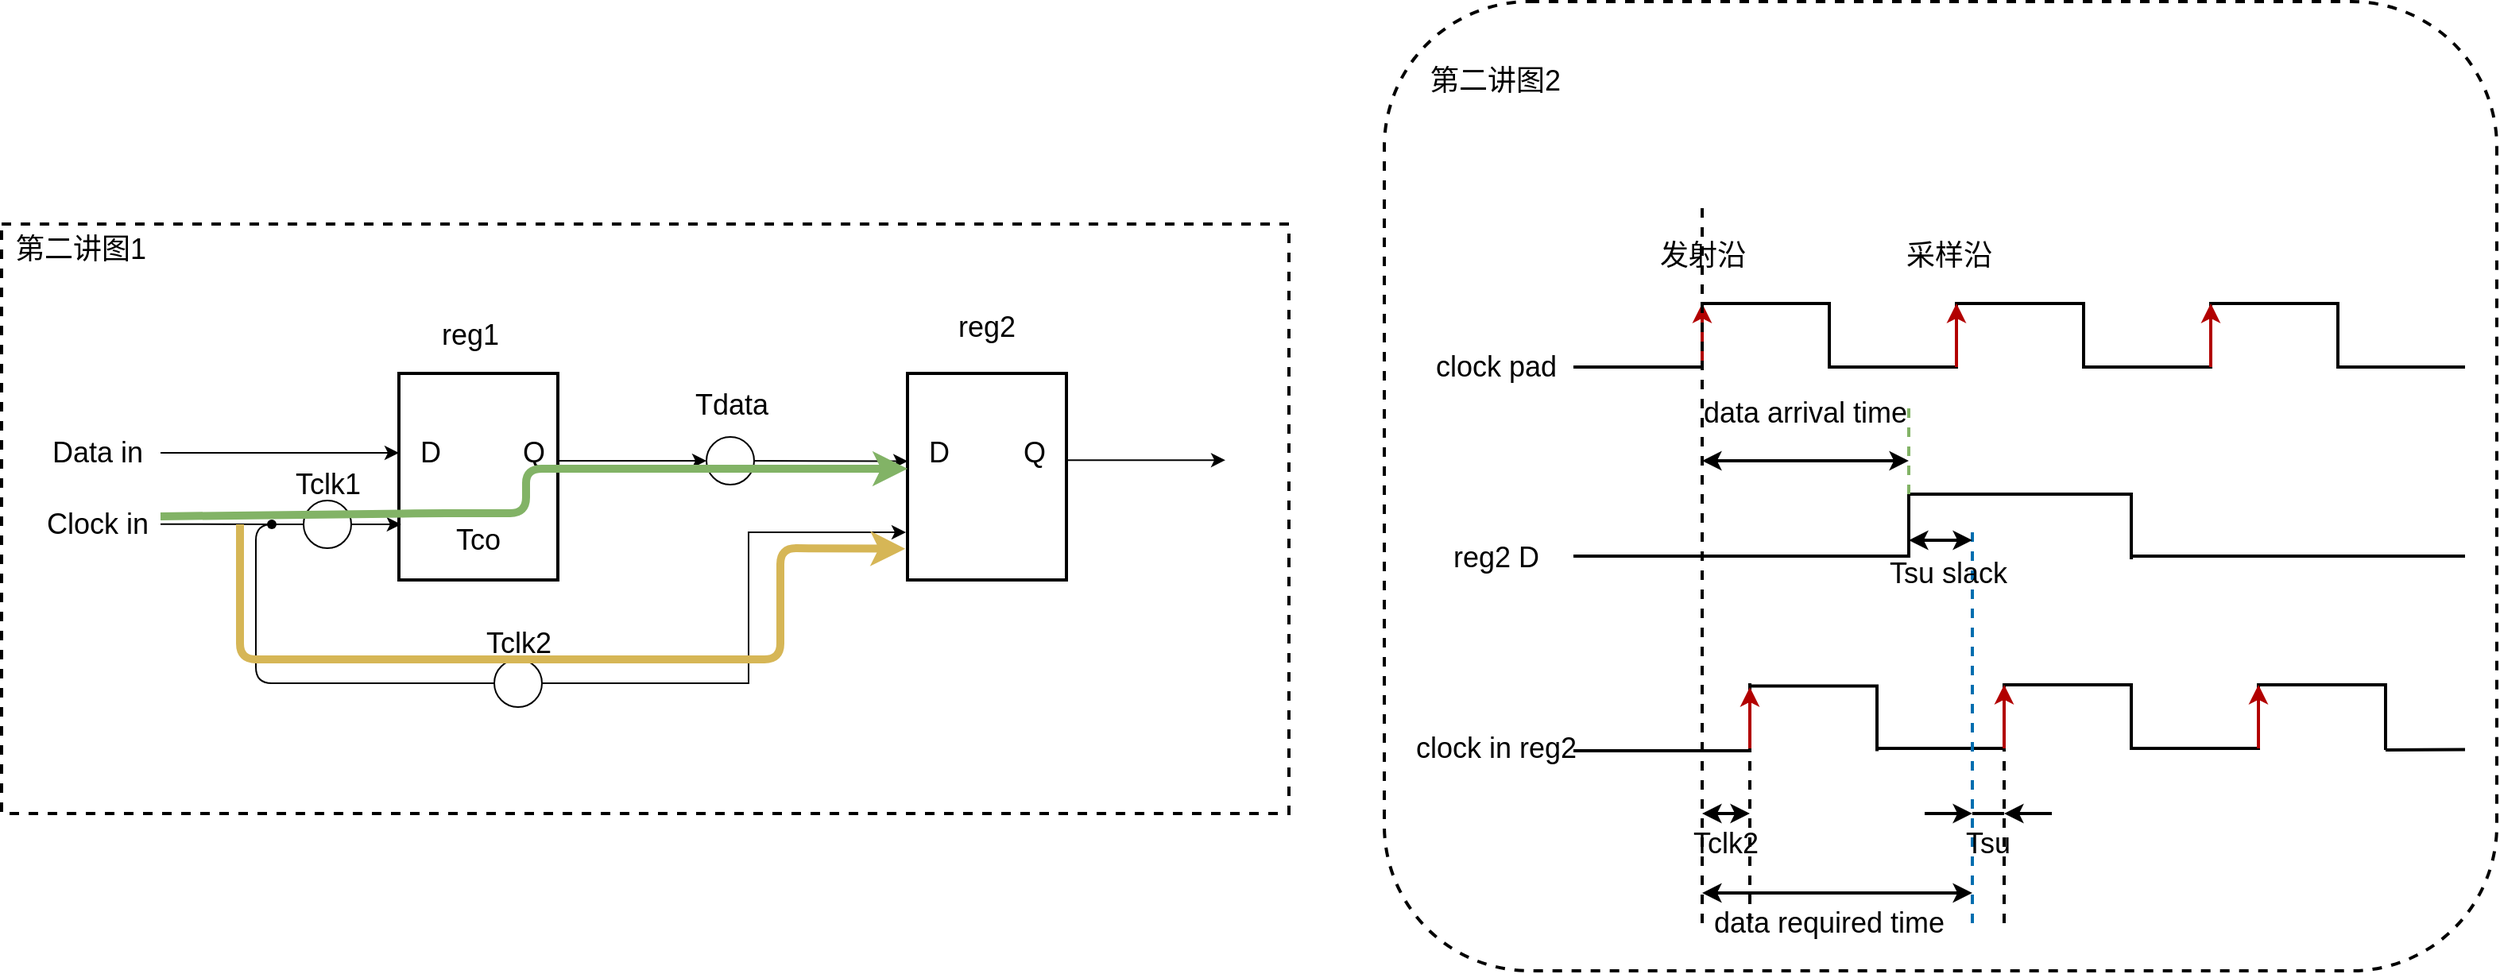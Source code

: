<mxfile version="14.9.8" type="github">
  <diagram id="lkhqYN3q01pNEpYUq4vx" name="Page-1">
    <mxGraphModel dx="2364" dy="2556" grid="1" gridSize="10" guides="1" tooltips="1" connect="1" arrows="1" fold="1" page="0" pageScale="1" pageWidth="827" pageHeight="1169" math="0" shadow="0">
      <root>
        <mxCell id="0" />
        <mxCell id="1" parent="0" />
        <mxCell id="USP_9mEqmEUjSbpP8-R_-1" value="" style="rounded=0;whiteSpace=wrap;html=1;strokeWidth=2;" vertex="1" parent="1">
          <mxGeometry x="-540" y="-1356" width="100" height="130" as="geometry" />
        </mxCell>
        <mxCell id="USP_9mEqmEUjSbpP8-R_-2" value="" style="rounded=0;whiteSpace=wrap;html=1;strokeWidth=2;" vertex="1" parent="1">
          <mxGeometry x="-220" y="-1356" width="100" height="130" as="geometry" />
        </mxCell>
        <mxCell id="USP_9mEqmEUjSbpP8-R_-3" value="" style="ellipse;whiteSpace=wrap;html=1;aspect=fixed;" vertex="1" parent="1">
          <mxGeometry x="-346.5" y="-1316" width="30" height="30" as="geometry" />
        </mxCell>
        <mxCell id="USP_9mEqmEUjSbpP8-R_-4" value="" style="endArrow=classic;html=1;" edge="1" parent="1">
          <mxGeometry width="50" height="50" relative="1" as="geometry">
            <mxPoint x="-690" y="-1306" as="sourcePoint" />
            <mxPoint x="-540" y="-1306" as="targetPoint" />
          </mxGeometry>
        </mxCell>
        <mxCell id="USP_9mEqmEUjSbpP8-R_-5" value="" style="endArrow=classic;html=1;entryX=0;entryY=0.5;entryDx=0;entryDy=0;" edge="1" parent="1" target="USP_9mEqmEUjSbpP8-R_-3">
          <mxGeometry width="50" height="50" relative="1" as="geometry">
            <mxPoint x="-439" y="-1301" as="sourcePoint" />
            <mxPoint x="-390" y="-1346" as="targetPoint" />
          </mxGeometry>
        </mxCell>
        <mxCell id="USP_9mEqmEUjSbpP8-R_-6" value="" style="endArrow=classic;html=1;entryX=0.001;entryY=0.425;entryDx=0;entryDy=0;entryPerimeter=0;exitX=1;exitY=0.5;exitDx=0;exitDy=0;" edge="1" parent="1" source="USP_9mEqmEUjSbpP8-R_-3" target="USP_9mEqmEUjSbpP8-R_-2">
          <mxGeometry width="50" height="50" relative="1" as="geometry">
            <mxPoint x="-316" y="-1296" as="sourcePoint" />
            <mxPoint x="-266" y="-1346" as="targetPoint" />
          </mxGeometry>
        </mxCell>
        <mxCell id="USP_9mEqmEUjSbpP8-R_-7" value="" style="endArrow=classic;html=1;" edge="1" parent="1">
          <mxGeometry width="50" height="50" relative="1" as="geometry">
            <mxPoint x="-120" y="-1301.42" as="sourcePoint" />
            <mxPoint x="-20" y="-1301.42" as="targetPoint" />
          </mxGeometry>
        </mxCell>
        <mxCell id="USP_9mEqmEUjSbpP8-R_-9" value="" style="ellipse;whiteSpace=wrap;html=1;aspect=fixed;" vertex="1" parent="1">
          <mxGeometry x="-600" y="-1276" width="30" height="30" as="geometry" />
        </mxCell>
        <mxCell id="USP_9mEqmEUjSbpP8-R_-12" value="" style="endArrow=classic;html=1;exitX=1;exitY=0.5;exitDx=0;exitDy=0;entryX=0.014;entryY=0.731;entryDx=0;entryDy=0;entryPerimeter=0;" edge="1" parent="1" source="USP_9mEqmEUjSbpP8-R_-9" target="USP_9mEqmEUjSbpP8-R_-1">
          <mxGeometry width="50" height="50" relative="1" as="geometry">
            <mxPoint x="-590" y="-1216" as="sourcePoint" />
            <mxPoint x="-539" y="-1262" as="targetPoint" />
          </mxGeometry>
        </mxCell>
        <mxCell id="USP_9mEqmEUjSbpP8-R_-34" value="" style="edgeStyle=none;rounded=0;orthogonalLoop=1;jettySize=auto;html=1;" edge="1" parent="1" source="USP_9mEqmEUjSbpP8-R_-19">
          <mxGeometry relative="1" as="geometry">
            <mxPoint x="-221" y="-1256" as="targetPoint" />
            <Array as="points">
              <mxPoint x="-320" y="-1161" />
              <mxPoint x="-320" y="-1256" />
              <mxPoint x="-290" y="-1256" />
            </Array>
          </mxGeometry>
        </mxCell>
        <mxCell id="USP_9mEqmEUjSbpP8-R_-19" value="" style="ellipse;whiteSpace=wrap;html=1;aspect=fixed;" vertex="1" parent="1">
          <mxGeometry x="-480" y="-1176" width="30" height="30" as="geometry" />
        </mxCell>
        <mxCell id="USP_9mEqmEUjSbpP8-R_-27" value="" style="endArrow=none;html=1;entryX=0;entryY=0.5;entryDx=0;entryDy=0;exitX=0;exitY=0.5;exitDx=0;exitDy=0;" edge="1" parent="1" source="USP_9mEqmEUjSbpP8-R_-19" target="USP_9mEqmEUjSbpP8-R_-9">
          <mxGeometry width="50" height="50" relative="1" as="geometry">
            <mxPoint x="-630" y="-1156" as="sourcePoint" />
            <mxPoint x="-610" y="-1256" as="targetPoint" />
            <Array as="points">
              <mxPoint x="-630" y="-1161" />
              <mxPoint x="-630" y="-1261" />
            </Array>
          </mxGeometry>
        </mxCell>
        <mxCell id="USP_9mEqmEUjSbpP8-R_-32" value="" style="endArrow=none;html=1;" edge="1" parent="1">
          <mxGeometry width="50" height="50" relative="1" as="geometry">
            <mxPoint x="-690" y="-1261.17" as="sourcePoint" />
            <mxPoint x="-620" y="-1261" as="targetPoint" />
          </mxGeometry>
        </mxCell>
        <mxCell id="USP_9mEqmEUjSbpP8-R_-33" value="" style="shape=waypoint;size=6;pointerEvents=1;points=[];fillColor=#ffffff;resizable=0;rotatable=0;perimeter=centerPerimeter;snapToPoint=1;" vertex="1" parent="1">
          <mxGeometry x="-640" y="-1281" width="40" height="40" as="geometry" />
        </mxCell>
        <mxCell id="USP_9mEqmEUjSbpP8-R_-35" value="&lt;font style=&quot;font-size: 18px&quot;&gt;Data in&lt;/font&gt;" style="text;html=1;align=center;verticalAlign=middle;resizable=0;points=[];autosize=1;strokeColor=none;" vertex="1" parent="1">
          <mxGeometry x="-765" y="-1316" width="70" height="20" as="geometry" />
        </mxCell>
        <mxCell id="USP_9mEqmEUjSbpP8-R_-36" value="Clock in" style="text;html=1;align=center;verticalAlign=middle;resizable=0;points=[];autosize=1;strokeColor=none;fontSize=18;" vertex="1" parent="1">
          <mxGeometry x="-770" y="-1276" width="80" height="30" as="geometry" />
        </mxCell>
        <mxCell id="USP_9mEqmEUjSbpP8-R_-37" value="Tclk1" style="text;html=1;align=center;verticalAlign=middle;resizable=0;points=[];autosize=1;strokeColor=none;fontSize=18;" vertex="1" parent="1">
          <mxGeometry x="-615" y="-1301" width="60" height="30" as="geometry" />
        </mxCell>
        <mxCell id="USP_9mEqmEUjSbpP8-R_-38" value="Tclk2" style="text;html=1;align=center;verticalAlign=middle;resizable=0;points=[];autosize=1;strokeColor=none;fontSize=18;" vertex="1" parent="1">
          <mxGeometry x="-495" y="-1201" width="60" height="30" as="geometry" />
        </mxCell>
        <mxCell id="USP_9mEqmEUjSbpP8-R_-39" value="Tdata" style="text;html=1;align=center;verticalAlign=middle;resizable=0;points=[];autosize=1;strokeColor=none;fontSize=18;" vertex="1" parent="1">
          <mxGeometry x="-361.5" y="-1351" width="60" height="30" as="geometry" />
        </mxCell>
        <mxCell id="USP_9mEqmEUjSbpP8-R_-40" value="D" style="text;html=1;strokeColor=none;fillColor=none;align=center;verticalAlign=middle;whiteSpace=wrap;rounded=0;fontSize=18;" vertex="1" parent="1">
          <mxGeometry x="-540" y="-1316" width="40" height="20" as="geometry" />
        </mxCell>
        <mxCell id="USP_9mEqmEUjSbpP8-R_-41" value="Q" style="text;html=1;strokeColor=none;fillColor=none;align=center;verticalAlign=middle;whiteSpace=wrap;rounded=0;fontSize=18;" vertex="1" parent="1">
          <mxGeometry x="-475" y="-1316" width="40" height="20" as="geometry" />
        </mxCell>
        <mxCell id="USP_9mEqmEUjSbpP8-R_-43" value="D" style="text;html=1;strokeColor=none;fillColor=none;align=center;verticalAlign=middle;whiteSpace=wrap;rounded=0;fontSize=18;" vertex="1" parent="1">
          <mxGeometry x="-220" y="-1316" width="40" height="20" as="geometry" />
        </mxCell>
        <mxCell id="USP_9mEqmEUjSbpP8-R_-44" value="Q" style="text;html=1;strokeColor=none;fillColor=none;align=center;verticalAlign=middle;whiteSpace=wrap;rounded=0;fontSize=18;" vertex="1" parent="1">
          <mxGeometry x="-160" y="-1316" width="40" height="20" as="geometry" />
        </mxCell>
        <mxCell id="USP_9mEqmEUjSbpP8-R_-45" value="Tco" style="text;html=1;strokeColor=none;fillColor=none;align=center;verticalAlign=middle;whiteSpace=wrap;rounded=0;fontSize=18;" vertex="1" parent="1">
          <mxGeometry x="-510" y="-1261" width="40" height="20" as="geometry" />
        </mxCell>
        <mxCell id="USP_9mEqmEUjSbpP8-R_-46" value="" style="endArrow=classic;html=1;fontSize=18;strokeWidth=5;fillColor=#d5e8d4;strokeColor=#82b366;entryX=0;entryY=1;entryDx=0;entryDy=0;" edge="1" parent="1" target="USP_9mEqmEUjSbpP8-R_-43">
          <mxGeometry width="50" height="50" relative="1" as="geometry">
            <mxPoint x="-690" y="-1266" as="sourcePoint" />
            <mxPoint x="-460" y="-1296" as="targetPoint" />
            <Array as="points">
              <mxPoint x="-520" y="-1268" />
              <mxPoint x="-460" y="-1268" />
              <mxPoint x="-460" y="-1296" />
            </Array>
          </mxGeometry>
        </mxCell>
        <mxCell id="USP_9mEqmEUjSbpP8-R_-48" value="" style="endArrow=classic;html=1;fontSize=18;strokeWidth=5;entryX=-0.014;entryY=0.849;entryDx=0;entryDy=0;entryPerimeter=0;fillColor=#fff2cc;strokeColor=#d6b656;" edge="1" parent="1" target="USP_9mEqmEUjSbpP8-R_-2">
          <mxGeometry width="50" height="50" relative="1" as="geometry">
            <mxPoint x="-640" y="-1261" as="sourcePoint" />
            <mxPoint x="-300" y="-1276" as="targetPoint" />
            <Array as="points">
              <mxPoint x="-640" y="-1176" />
              <mxPoint x="-300" y="-1176" />
              <mxPoint x="-300" y="-1246" />
            </Array>
          </mxGeometry>
        </mxCell>
        <mxCell id="USP_9mEqmEUjSbpP8-R_-49" value="" style="rounded=0;whiteSpace=wrap;html=1;fontSize=18;strokeWidth=2;fillColor=none;dashed=1;" vertex="1" parent="1">
          <mxGeometry x="-790" y="-1450" width="810" height="371" as="geometry" />
        </mxCell>
        <mxCell id="USP_9mEqmEUjSbpP8-R_-50" value="第二讲图1" style="text;html=1;strokeColor=none;fillColor=none;align=center;verticalAlign=middle;whiteSpace=wrap;rounded=0;dashed=1;fontSize=18;" vertex="1" parent="1">
          <mxGeometry x="-785" y="-1444" width="90" height="20" as="geometry" />
        </mxCell>
        <mxCell id="USP_9mEqmEUjSbpP8-R_-53" value="第二讲图2" style="text;html=1;strokeColor=none;fillColor=none;align=center;verticalAlign=middle;whiteSpace=wrap;rounded=0;dashed=1;fontSize=18;" vertex="1" parent="1">
          <mxGeometry x="105" y="-1550" width="90" height="20" as="geometry" />
        </mxCell>
        <mxCell id="USP_9mEqmEUjSbpP8-R_-54" value="" style="shape=partialRectangle;whiteSpace=wrap;html=1;top=0;left=0;fillColor=none;fontSize=18;strokeWidth=2;" vertex="1" parent="1">
          <mxGeometry x="200" y="-1400" width="80" height="40" as="geometry" />
        </mxCell>
        <mxCell id="USP_9mEqmEUjSbpP8-R_-56" value="" style="shape=partialRectangle;whiteSpace=wrap;html=1;bottom=0;right=0;fillColor=none;fontSize=18;strokeWidth=2;flipH=1;" vertex="1" parent="1">
          <mxGeometry x="280" y="-1400" width="80" height="40" as="geometry" />
        </mxCell>
        <mxCell id="USP_9mEqmEUjSbpP8-R_-57" value="" style="shape=partialRectangle;whiteSpace=wrap;html=1;top=0;left=0;fillColor=none;fontSize=18;strokeWidth=2;" vertex="1" parent="1">
          <mxGeometry x="360" y="-1400" width="80" height="40" as="geometry" />
        </mxCell>
        <mxCell id="USP_9mEqmEUjSbpP8-R_-58" value="" style="shape=partialRectangle;whiteSpace=wrap;html=1;top=0;left=0;fillColor=none;fontSize=18;strokeWidth=2;flipV=1;" vertex="1" parent="1">
          <mxGeometry x="440" y="-1400" width="80" height="40" as="geometry" />
        </mxCell>
        <mxCell id="USP_9mEqmEUjSbpP8-R_-59" value="" style="shape=partialRectangle;whiteSpace=wrap;html=1;top=0;left=0;fillColor=none;fontSize=18;strokeWidth=2;" vertex="1" parent="1">
          <mxGeometry x="520" y="-1400" width="80" height="40" as="geometry" />
        </mxCell>
        <mxCell id="USP_9mEqmEUjSbpP8-R_-66" value="" style="shape=partialRectangle;whiteSpace=wrap;html=1;top=0;left=0;fillColor=none;fontSize=18;strokeWidth=2;flipV=1;" vertex="1" parent="1">
          <mxGeometry x="600" y="-1400" width="80" height="40" as="geometry" />
        </mxCell>
        <mxCell id="USP_9mEqmEUjSbpP8-R_-67" value="" style="endArrow=none;html=1;fontSize=18;strokeWidth=2;" edge="1" parent="1">
          <mxGeometry width="50" height="50" relative="1" as="geometry">
            <mxPoint x="680" y="-1360" as="sourcePoint" />
            <mxPoint x="760" y="-1360" as="targetPoint" />
          </mxGeometry>
        </mxCell>
        <mxCell id="USP_9mEqmEUjSbpP8-R_-69" value="" style="shape=partialRectangle;whiteSpace=wrap;html=1;top=0;left=0;fillColor=none;fontSize=18;strokeWidth=2;" vertex="1" parent="1">
          <mxGeometry x="200" y="-1160" width="110" height="41.5" as="geometry" />
        </mxCell>
        <mxCell id="USP_9mEqmEUjSbpP8-R_-70" value="" style="shape=partialRectangle;whiteSpace=wrap;html=1;bottom=0;right=0;fillColor=none;fontSize=18;strokeWidth=2;flipH=1;" vertex="1" parent="1">
          <mxGeometry x="310" y="-1159.25" width="80" height="40" as="geometry" />
        </mxCell>
        <mxCell id="USP_9mEqmEUjSbpP8-R_-71" value="" style="shape=partialRectangle;whiteSpace=wrap;html=1;top=0;left=0;fillColor=none;fontSize=18;strokeWidth=2;" vertex="1" parent="1">
          <mxGeometry x="390" y="-1160" width="80" height="40" as="geometry" />
        </mxCell>
        <mxCell id="USP_9mEqmEUjSbpP8-R_-72" value="" style="shape=partialRectangle;whiteSpace=wrap;html=1;top=0;left=0;fillColor=none;fontSize=18;strokeWidth=2;flipV=1;" vertex="1" parent="1">
          <mxGeometry x="470" y="-1160" width="80" height="40" as="geometry" />
        </mxCell>
        <mxCell id="USP_9mEqmEUjSbpP8-R_-73" value="" style="shape=partialRectangle;whiteSpace=wrap;html=1;top=0;left=0;fillColor=none;fontSize=18;strokeWidth=2;" vertex="1" parent="1">
          <mxGeometry x="550" y="-1160" width="80" height="40" as="geometry" />
        </mxCell>
        <mxCell id="USP_9mEqmEUjSbpP8-R_-74" value="" style="shape=partialRectangle;whiteSpace=wrap;html=1;top=0;left=0;fillColor=none;fontSize=18;strokeWidth=2;flipV=1;" vertex="1" parent="1">
          <mxGeometry x="630" y="-1160" width="80" height="40" as="geometry" />
        </mxCell>
        <mxCell id="USP_9mEqmEUjSbpP8-R_-75" value="" style="endArrow=none;html=1;fontSize=18;strokeWidth=2;" edge="1" parent="1">
          <mxGeometry width="50" height="50" relative="1" as="geometry">
            <mxPoint x="710" y="-1119" as="sourcePoint" />
            <mxPoint x="760" y="-1119.25" as="targetPoint" />
          </mxGeometry>
        </mxCell>
        <mxCell id="USP_9mEqmEUjSbpP8-R_-76" value="" style="shape=partialRectangle;whiteSpace=wrap;html=1;top=0;left=0;fillColor=none;fontSize=18;strokeWidth=2;" vertex="1" parent="1">
          <mxGeometry x="200" y="-1280" width="210" height="39" as="geometry" />
        </mxCell>
        <mxCell id="USP_9mEqmEUjSbpP8-R_-77" value="" style="shape=partialRectangle;whiteSpace=wrap;html=1;top=0;left=0;fillColor=none;fontSize=18;strokeWidth=2;flipV=1;" vertex="1" parent="1">
          <mxGeometry x="410" y="-1280" width="140" height="40" as="geometry" />
        </mxCell>
        <mxCell id="USP_9mEqmEUjSbpP8-R_-79" value="" style="endArrow=none;html=1;fontSize=18;strokeWidth=2;" edge="1" parent="1">
          <mxGeometry width="50" height="50" relative="1" as="geometry">
            <mxPoint x="550" y="-1241" as="sourcePoint" />
            <mxPoint x="760" y="-1241" as="targetPoint" />
          </mxGeometry>
        </mxCell>
        <mxCell id="USP_9mEqmEUjSbpP8-R_-80" value="clock pad" style="text;html=1;align=center;verticalAlign=middle;resizable=0;points=[];autosize=1;strokeColor=none;fontSize=18;" vertex="1" parent="1">
          <mxGeometry x="105" y="-1375" width="90" height="30" as="geometry" />
        </mxCell>
        <mxCell id="USP_9mEqmEUjSbpP8-R_-81" value="reg2 D" style="text;html=1;align=center;verticalAlign=middle;resizable=0;points=[];autosize=1;strokeColor=none;fontSize=18;" vertex="1" parent="1">
          <mxGeometry x="115" y="-1255" width="70" height="30" as="geometry" />
        </mxCell>
        <mxCell id="USP_9mEqmEUjSbpP8-R_-82" value="reg1" style="text;html=1;strokeColor=none;fillColor=none;align=center;verticalAlign=middle;whiteSpace=wrap;rounded=0;fontSize=18;" vertex="1" parent="1">
          <mxGeometry x="-515" y="-1390" width="40" height="20" as="geometry" />
        </mxCell>
        <mxCell id="USP_9mEqmEUjSbpP8-R_-83" value="reg2" style="text;html=1;strokeColor=none;fillColor=none;align=center;verticalAlign=middle;whiteSpace=wrap;rounded=0;fontSize=18;" vertex="1" parent="1">
          <mxGeometry x="-190" y="-1395" width="40" height="20" as="geometry" />
        </mxCell>
        <mxCell id="USP_9mEqmEUjSbpP8-R_-84" value="clock in reg2" style="text;html=1;align=center;verticalAlign=middle;resizable=0;points=[];autosize=1;strokeColor=none;fontSize=18;" vertex="1" parent="1">
          <mxGeometry x="90" y="-1135" width="120" height="30" as="geometry" />
        </mxCell>
        <mxCell id="USP_9mEqmEUjSbpP8-R_-85" value="" style="endArrow=classic;html=1;fontSize=18;strokeWidth=2;entryX=0;entryY=0;entryDx=0;entryDy=0;fillColor=#e51400;strokeColor=#B20000;" edge="1" parent="1" target="USP_9mEqmEUjSbpP8-R_-56">
          <mxGeometry width="50" height="50" relative="1" as="geometry">
            <mxPoint x="280" y="-1360" as="sourcePoint" />
            <mxPoint x="330" y="-1410" as="targetPoint" />
          </mxGeometry>
        </mxCell>
        <mxCell id="USP_9mEqmEUjSbpP8-R_-86" value="" style="endArrow=classic;html=1;fontSize=18;strokeWidth=2;entryX=0;entryY=0;entryDx=0;entryDy=0;fillColor=#e51400;strokeColor=#B20000;" edge="1" parent="1">
          <mxGeometry width="50" height="50" relative="1" as="geometry">
            <mxPoint x="440" y="-1360" as="sourcePoint" />
            <mxPoint x="440" y="-1400" as="targetPoint" />
            <Array as="points">
              <mxPoint x="440" y="-1360" />
            </Array>
          </mxGeometry>
        </mxCell>
        <mxCell id="USP_9mEqmEUjSbpP8-R_-87" value="" style="endArrow=classic;html=1;fontSize=18;strokeWidth=2;entryX=0;entryY=0;entryDx=0;entryDy=0;fillColor=#e51400;strokeColor=#B20000;" edge="1" parent="1">
          <mxGeometry width="50" height="50" relative="1" as="geometry">
            <mxPoint x="600" y="-1360" as="sourcePoint" />
            <mxPoint x="600" y="-1400" as="targetPoint" />
          </mxGeometry>
        </mxCell>
        <mxCell id="USP_9mEqmEUjSbpP8-R_-88" value="" style="endArrow=classic;html=1;fontSize=18;strokeWidth=2;entryX=0;entryY=0;entryDx=0;entryDy=0;fillColor=#e51400;strokeColor=#B20000;" edge="1" parent="1">
          <mxGeometry width="50" height="50" relative="1" as="geometry">
            <mxPoint x="310" y="-1118.5" as="sourcePoint" />
            <mxPoint x="310" y="-1158.5" as="targetPoint" />
          </mxGeometry>
        </mxCell>
        <mxCell id="USP_9mEqmEUjSbpP8-R_-89" value="" style="endArrow=classic;html=1;fontSize=18;strokeWidth=2;entryX=0;entryY=0;entryDx=0;entryDy=0;fillColor=#e51400;strokeColor=#B20000;" edge="1" parent="1">
          <mxGeometry width="50" height="50" relative="1" as="geometry">
            <mxPoint x="470" y="-1120" as="sourcePoint" />
            <mxPoint x="470" y="-1160" as="targetPoint" />
          </mxGeometry>
        </mxCell>
        <mxCell id="USP_9mEqmEUjSbpP8-R_-90" value="" style="endArrow=classic;html=1;fontSize=18;strokeWidth=2;entryX=0;entryY=0;entryDx=0;entryDy=0;fillColor=#e51400;strokeColor=#B20000;" edge="1" parent="1">
          <mxGeometry width="50" height="50" relative="1" as="geometry">
            <mxPoint x="630" y="-1120" as="sourcePoint" />
            <mxPoint x="630" y="-1160" as="targetPoint" />
          </mxGeometry>
        </mxCell>
        <mxCell id="USP_9mEqmEUjSbpP8-R_-91" value="发射沿" style="text;html=1;align=center;verticalAlign=middle;resizable=0;points=[];autosize=1;strokeColor=none;fontSize=18;" vertex="1" parent="1">
          <mxGeometry x="245" y="-1445" width="70" height="30" as="geometry" />
        </mxCell>
        <mxCell id="USP_9mEqmEUjSbpP8-R_-92" value="采样沿" style="text;html=1;align=center;verticalAlign=middle;resizable=0;points=[];autosize=1;strokeColor=none;fontSize=18;" vertex="1" parent="1">
          <mxGeometry x="400" y="-1445" width="70" height="30" as="geometry" />
        </mxCell>
        <mxCell id="USP_9mEqmEUjSbpP8-R_-93" value="" style="endArrow=none;dashed=1;html=1;fontSize=18;strokeWidth=2;" edge="1" parent="1">
          <mxGeometry width="50" height="50" relative="1" as="geometry">
            <mxPoint x="280" y="-1010" as="sourcePoint" />
            <mxPoint x="280" y="-1460" as="targetPoint" />
          </mxGeometry>
        </mxCell>
        <mxCell id="USP_9mEqmEUjSbpP8-R_-94" value="" style="endArrow=none;dashed=1;html=1;fontSize=18;strokeWidth=2;" edge="1" parent="1">
          <mxGeometry width="50" height="50" relative="1" as="geometry">
            <mxPoint x="470" y="-1010" as="sourcePoint" />
            <mxPoint x="470" y="-1119.25" as="targetPoint" />
          </mxGeometry>
        </mxCell>
        <mxCell id="USP_9mEqmEUjSbpP8-R_-95" value="" style="endArrow=none;dashed=1;html=1;fontSize=18;strokeWidth=2;fillColor=#1ba1e2;strokeColor=#006EAF;" edge="1" parent="1">
          <mxGeometry width="50" height="50" relative="1" as="geometry">
            <mxPoint x="450" y="-1010" as="sourcePoint" />
            <mxPoint x="450" y="-1260" as="targetPoint" />
          </mxGeometry>
        </mxCell>
        <mxCell id="USP_9mEqmEUjSbpP8-R_-96" value="" style="endArrow=none;dashed=1;html=1;fontSize=18;strokeWidth=2;fillColor=#d5e8d4;strokeColor=#82b366;" edge="1" parent="1">
          <mxGeometry width="50" height="50" relative="1" as="geometry">
            <mxPoint x="410" y="-1280" as="sourcePoint" />
            <mxPoint x="410" y="-1340" as="targetPoint" />
          </mxGeometry>
        </mxCell>
        <mxCell id="USP_9mEqmEUjSbpP8-R_-97" value="" style="endArrow=classic;startArrow=classic;html=1;fontSize=18;strokeWidth=2;" edge="1" parent="1">
          <mxGeometry width="50" height="50" relative="1" as="geometry">
            <mxPoint x="280" y="-1301" as="sourcePoint" />
            <mxPoint x="410" y="-1301" as="targetPoint" />
          </mxGeometry>
        </mxCell>
        <mxCell id="USP_9mEqmEUjSbpP8-R_-98" value="" style="endArrow=classic;startArrow=classic;html=1;fontSize=18;strokeWidth=2;" edge="1" parent="1">
          <mxGeometry width="50" height="50" relative="1" as="geometry">
            <mxPoint x="410" y="-1251" as="sourcePoint" />
            <mxPoint x="450" y="-1251" as="targetPoint" />
          </mxGeometry>
        </mxCell>
        <mxCell id="USP_9mEqmEUjSbpP8-R_-99" value="" style="endArrow=none;dashed=1;html=1;fontSize=18;strokeWidth=2;" edge="1" parent="1">
          <mxGeometry width="50" height="50" relative="1" as="geometry">
            <mxPoint x="310" y="-1010" as="sourcePoint" />
            <mxPoint x="310" y="-1120" as="targetPoint" />
          </mxGeometry>
        </mxCell>
        <mxCell id="USP_9mEqmEUjSbpP8-R_-100" value="" style="endArrow=classic;startArrow=classic;html=1;fontSize=18;strokeWidth=2;" edge="1" parent="1">
          <mxGeometry width="50" height="50" relative="1" as="geometry">
            <mxPoint x="280" y="-1079" as="sourcePoint" />
            <mxPoint x="310" y="-1079" as="targetPoint" />
          </mxGeometry>
        </mxCell>
        <mxCell id="USP_9mEqmEUjSbpP8-R_-102" value="" style="endArrow=classic;html=1;fontSize=18;strokeWidth=2;" edge="1" parent="1">
          <mxGeometry width="50" height="50" relative="1" as="geometry">
            <mxPoint x="420" y="-1079" as="sourcePoint" />
            <mxPoint x="450" y="-1079" as="targetPoint" />
          </mxGeometry>
        </mxCell>
        <mxCell id="USP_9mEqmEUjSbpP8-R_-103" value="" style="endArrow=none;html=1;fontSize=18;strokeWidth=2;" edge="1" parent="1">
          <mxGeometry width="50" height="50" relative="1" as="geometry">
            <mxPoint x="450" y="-1079" as="sourcePoint" />
            <mxPoint x="470" y="-1079" as="targetPoint" />
          </mxGeometry>
        </mxCell>
        <mxCell id="USP_9mEqmEUjSbpP8-R_-104" value="" style="endArrow=classic;html=1;fontSize=18;strokeWidth=2;" edge="1" parent="1">
          <mxGeometry width="50" height="50" relative="1" as="geometry">
            <mxPoint x="500" y="-1079" as="sourcePoint" />
            <mxPoint x="470" y="-1079" as="targetPoint" />
          </mxGeometry>
        </mxCell>
        <mxCell id="USP_9mEqmEUjSbpP8-R_-105" value="data arrival time" style="text;html=1;strokeColor=none;fillColor=none;align=center;verticalAlign=middle;whiteSpace=wrap;rounded=0;fontSize=18;" vertex="1" parent="1">
          <mxGeometry x="270" y="-1341" width="150" height="20" as="geometry" />
        </mxCell>
        <mxCell id="USP_9mEqmEUjSbpP8-R_-106" value="Tsu slack" style="text;html=1;strokeColor=none;fillColor=none;align=center;verticalAlign=middle;whiteSpace=wrap;rounded=0;fontSize=18;" vertex="1" parent="1">
          <mxGeometry x="390" y="-1240" width="90" height="20" as="geometry" />
        </mxCell>
        <mxCell id="USP_9mEqmEUjSbpP8-R_-107" value="Tclk2" style="text;html=1;strokeColor=none;fillColor=none;align=center;verticalAlign=middle;whiteSpace=wrap;rounded=0;fontSize=18;" vertex="1" parent="1">
          <mxGeometry x="275" y="-1070" width="40" height="20" as="geometry" />
        </mxCell>
        <mxCell id="USP_9mEqmEUjSbpP8-R_-109" value="Tsu" style="text;html=1;strokeColor=none;fillColor=none;align=center;verticalAlign=middle;whiteSpace=wrap;rounded=0;fontSize=18;" vertex="1" parent="1">
          <mxGeometry x="440" y="-1070" width="40" height="20" as="geometry" />
        </mxCell>
        <mxCell id="USP_9mEqmEUjSbpP8-R_-111" value="" style="endArrow=classic;startArrow=classic;html=1;fontSize=18;strokeWidth=2;" edge="1" parent="1">
          <mxGeometry width="50" height="50" relative="1" as="geometry">
            <mxPoint x="280" y="-1029" as="sourcePoint" />
            <mxPoint x="450" y="-1029" as="targetPoint" />
          </mxGeometry>
        </mxCell>
        <mxCell id="USP_9mEqmEUjSbpP8-R_-112" value="data required time" style="text;html=1;strokeColor=none;fillColor=none;align=center;verticalAlign=middle;whiteSpace=wrap;rounded=0;fontSize=18;" vertex="1" parent="1">
          <mxGeometry x="280" y="-1020" width="160" height="20" as="geometry" />
        </mxCell>
        <mxCell id="USP_9mEqmEUjSbpP8-R_-113" value="" style="rounded=1;whiteSpace=wrap;html=1;fontSize=18;strokeWidth=2;dashed=1;fillColor=none;" vertex="1" parent="1">
          <mxGeometry x="80" y="-1590" width="700" height="610" as="geometry" />
        </mxCell>
      </root>
    </mxGraphModel>
  </diagram>
</mxfile>
